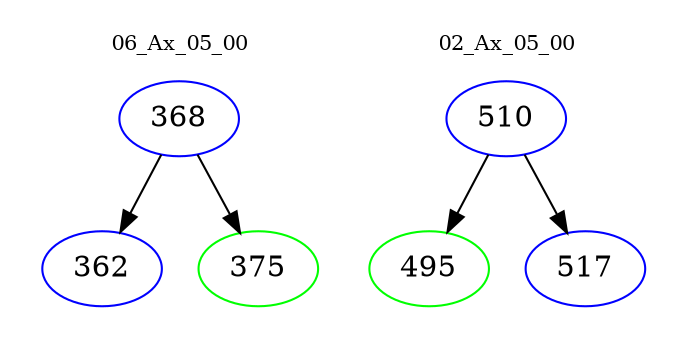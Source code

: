 digraph{
subgraph cluster_0 {
color = white
label = "06_Ax_05_00";
fontsize=10;
T0_368 [label="368", color="blue"]
T0_368 -> T0_362 [color="black"]
T0_362 [label="362", color="blue"]
T0_368 -> T0_375 [color="black"]
T0_375 [label="375", color="green"]
}
subgraph cluster_1 {
color = white
label = "02_Ax_05_00";
fontsize=10;
T1_510 [label="510", color="blue"]
T1_510 -> T1_495 [color="black"]
T1_495 [label="495", color="green"]
T1_510 -> T1_517 [color="black"]
T1_517 [label="517", color="blue"]
}
}
